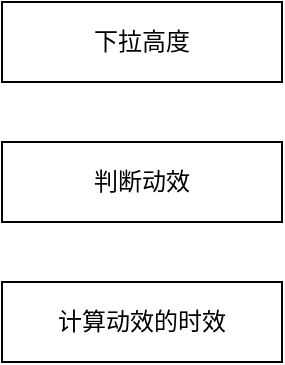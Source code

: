 <mxfile version="24.7.7">
  <diagram name="Page-1" id="_3CXrZuWxp9NNXqnvV0u">
    <mxGraphModel dx="1242" dy="785" grid="1" gridSize="10" guides="1" tooltips="1" connect="1" arrows="1" fold="1" page="1" pageScale="1" pageWidth="827" pageHeight="1169" math="0" shadow="0">
      <root>
        <mxCell id="0" />
        <mxCell id="1" parent="0" />
        <mxCell id="22lBglCoc17cfZs_OlAy-1" value="下拉高度" style="rounded=0;whiteSpace=wrap;html=1;" vertex="1" parent="1">
          <mxGeometry x="190" y="110" width="140" height="40" as="geometry" />
        </mxCell>
        <mxCell id="22lBglCoc17cfZs_OlAy-2" value="判断动效" style="rounded=0;whiteSpace=wrap;html=1;" vertex="1" parent="1">
          <mxGeometry x="190" y="180" width="140" height="40" as="geometry" />
        </mxCell>
        <mxCell id="22lBglCoc17cfZs_OlAy-3" value="计算动效的时效" style="rounded=0;whiteSpace=wrap;html=1;" vertex="1" parent="1">
          <mxGeometry x="190" y="250" width="140" height="40" as="geometry" />
        </mxCell>
      </root>
    </mxGraphModel>
  </diagram>
</mxfile>

